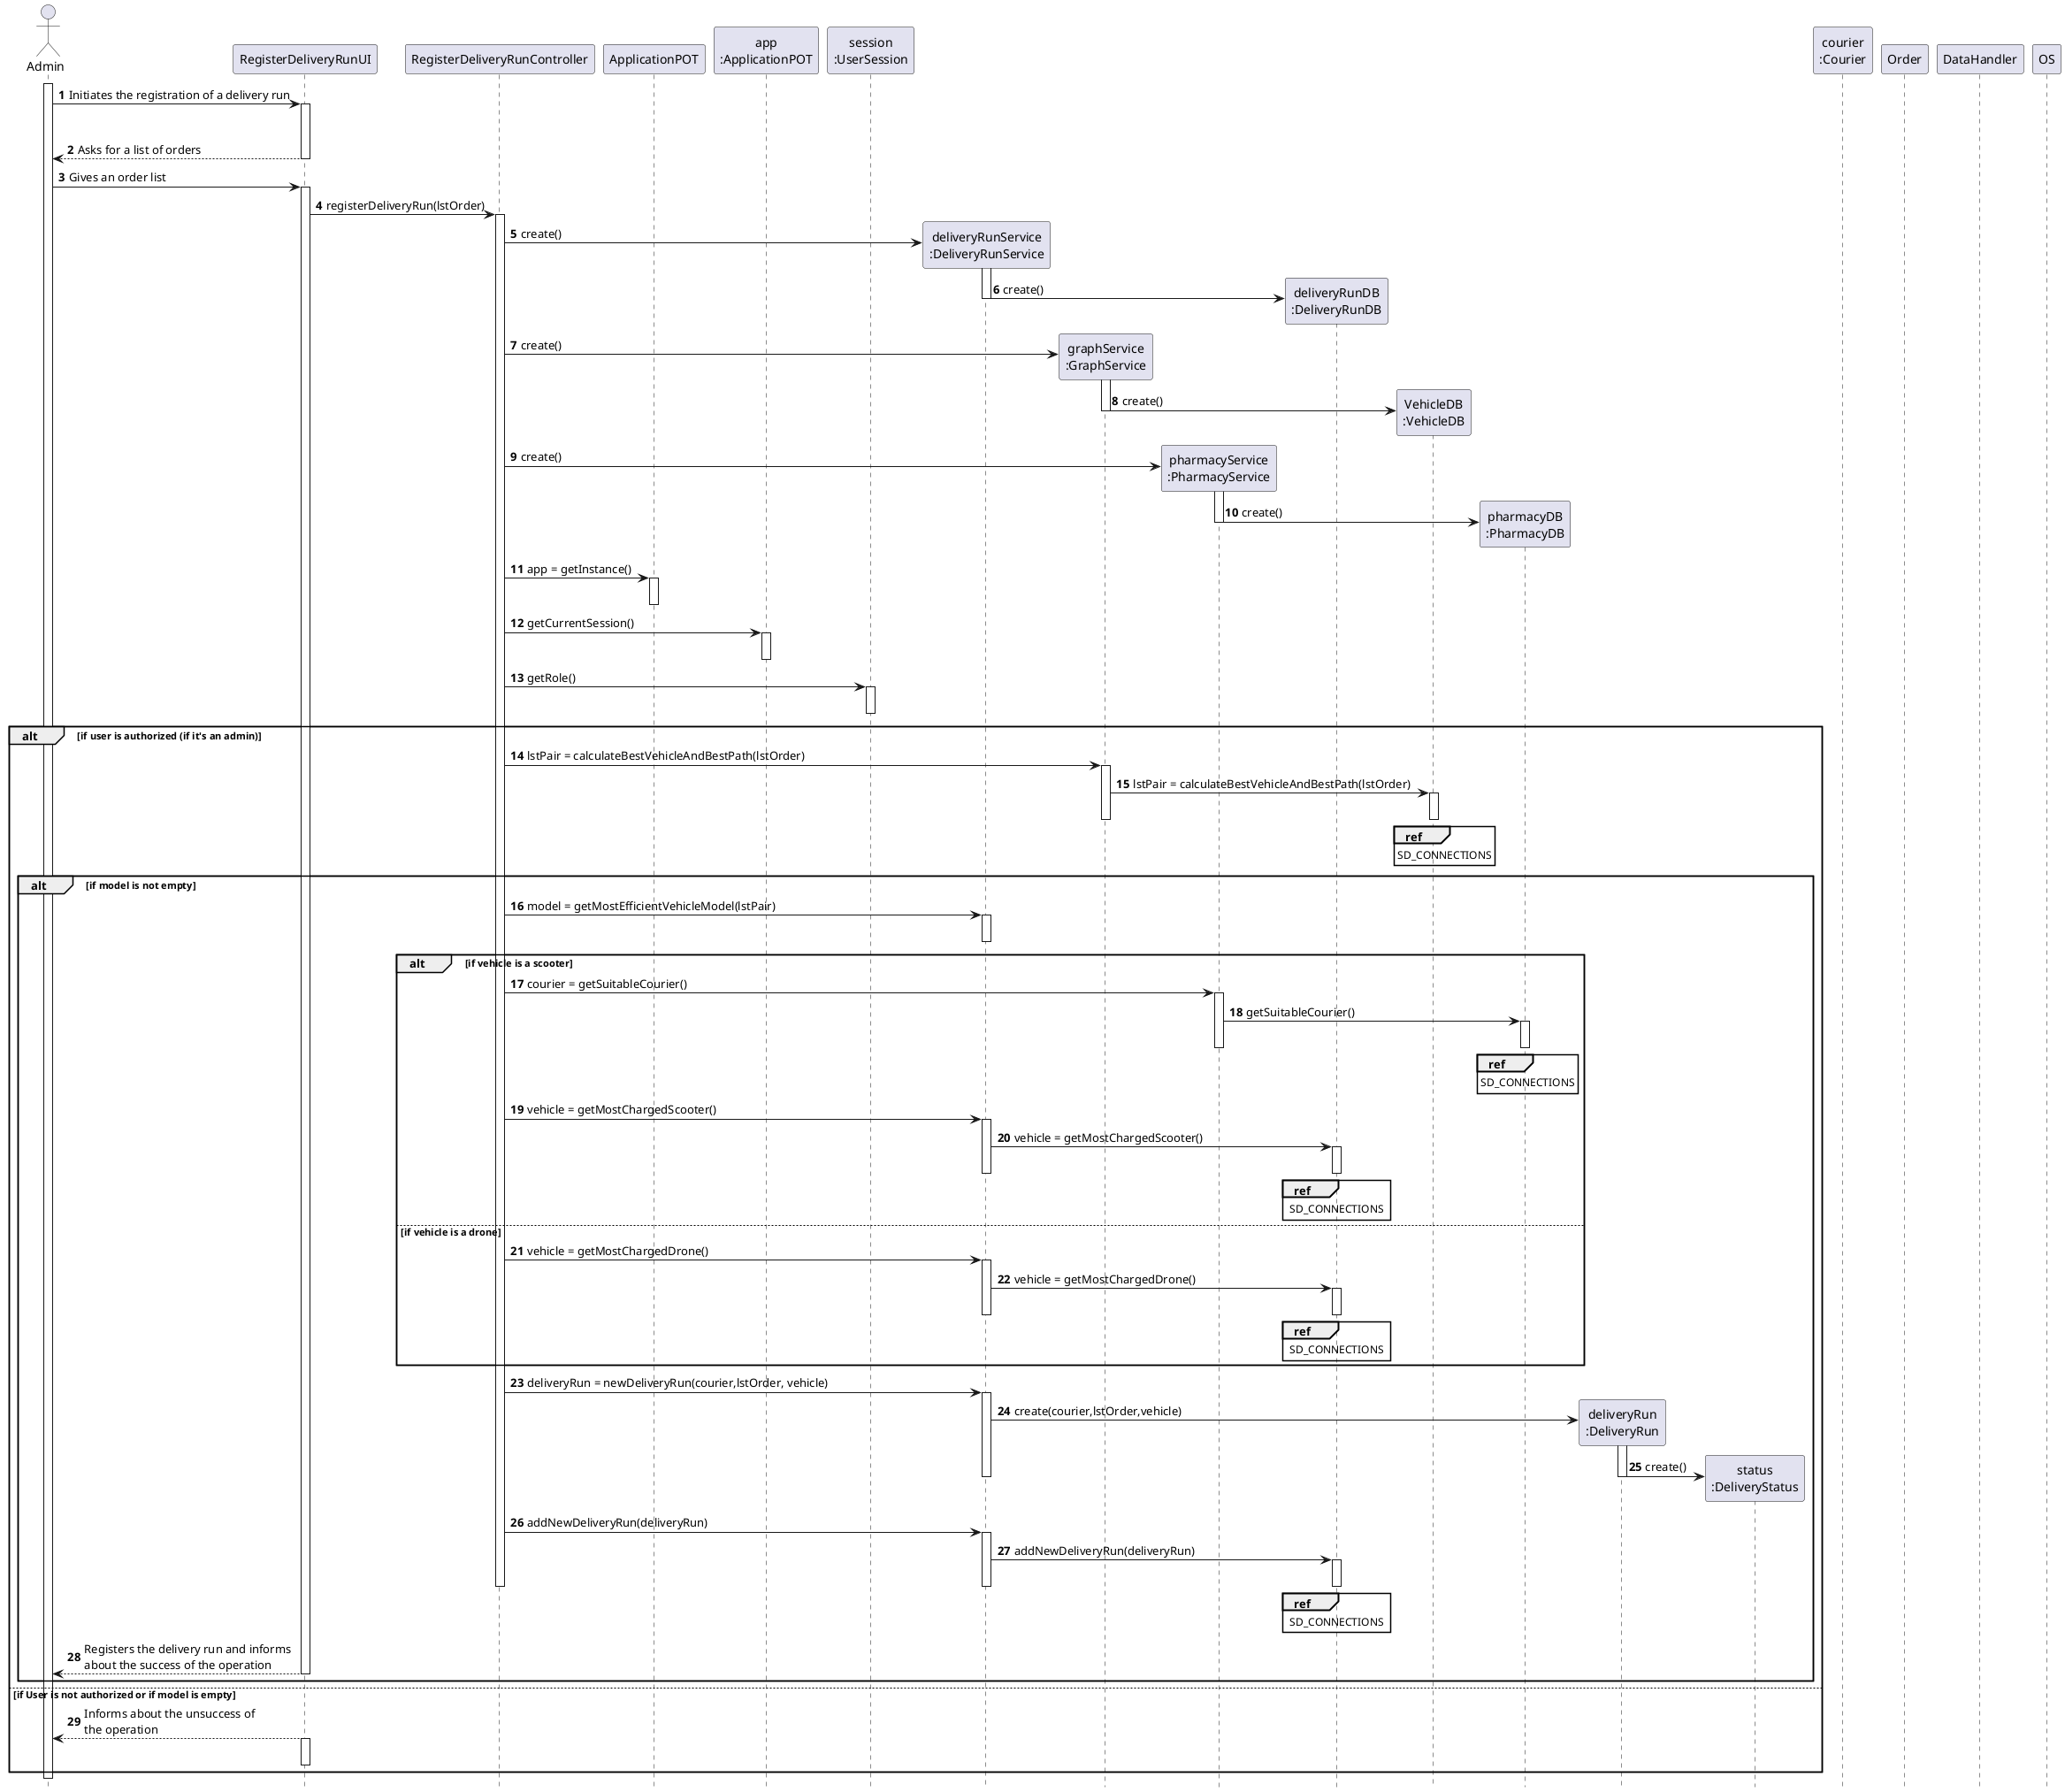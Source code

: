 ++@startuml
autonumber
hide footbox

actor "Admin" as U

participant "RegisterDeliveryRunUI" as UI
participant "RegisterDeliveryRunController" as CTRL
participant "ApplicationPOT" as _APP
participant "app\n:ApplicationPOT" as APP
participant "session\n:UserSession" as SESSION
participant "deliveryRunService\n:DeliveryRunService" as DRS
participant "graphService\n:GraphService" as GF
participant "pharmacyService\n:PharmacyService" as PS
participant "deliveryRunDB\n:DeliveryRunDB" as DB
participant "VehicleDB\n:VehicleDB" as GFDB
participant "pharmacyDB\n:PharmacyDB" as PDB
participant "deliveryRun\n:DeliveryRun" as DR
participant "status\n:DeliveryStatus" as DS

participant "courier\n:Courier" as C
participant "Order" as A

participant "DataHandler" as DH

activate U

U -> UI : Initiates the registration of a delivery run
activate UI







deactivate CTRL


UI --> U: Asks for a list of orders

deactivate UI




U -> UI : Gives an order list
activate UI
UI -> CTRL : registerDeliveryRun(lstOrder)
activate CTRL




CTRL -> DRS** : create()
activate DRS
DRS -> DB** : create()
deactivate DRS

CTRL -> GF** : create()
activate GF
GF -> GFDB** : create()
deactivate GF

CTRL -> PS** : create()
activate PS
PS -> PDB** : create()
deactivate PS


deactivate OS
CTRL -> _APP: app = getInstance()
activate _APP
deactivate _APP

CTRL -> APP : getCurrentSession()
activate APP
deactivate APP

CTRL -> SESSION : getRole()
activate SESSION
deactivate SESSION

alt if user is authorized (if it's an admin)


CTRL -> GF : lstPair = calculateBestVehicleAndBestPath(lstOrder)
activate GF
GF -> GFDB : lstPair = calculateBestVehicleAndBestPath(lstOrder)
activate GFDB
ref over GFDB
SD_CONNECTIONS
end ref
deactivate GF
deactivate GFDB


alt if model is not empty
CTRL -> DRS : model = getMostEfficientVehicleModel(lstPair)
activate DRS
deactivate DRS

alt if vehicle is a scooter


CTRL -> PS : courier = getSuitableCourier()
activate PS
PS -> PDB : getSuitableCourier()
activate PDB
ref over PDB
SD_CONNECTIONS
end ref
deactivate PS
deactivate PDB

CTRL -> DRS : vehicle = getMostChargedScooter()
activate DRS
DRS -> DB : vehicle = getMostChargedScooter()
activate DB
ref over DB
SD_CONNECTIONS
end ref
deactivate DRS
deactivate DB

else if vehicle is a drone

CTRL -> DRS : vehicle = getMostChargedDrone()
activate DRS
DRS -> DB : vehicle = getMostChargedDrone()
activate DB
ref over DB
SD_CONNECTIONS
end ref
deactivate DRS
deactivate DB

end

CTRL -> DRS : deliveryRun = newDeliveryRun(courier,lstOrder, vehicle)
activate DRS
DRS -> DR** : create(courier,lstOrder,vehicle)
activate DR
DR -> DS** : create()
deactivate DRS


deactivate DR

CTRL -> DRS : addNewDeliveryRun(deliveryRun)
activate DRS
DRS -> DB : addNewDeliveryRun(deliveryRun)
activate DB
deactivate DRS
ref over DB
SD_CONNECTIONS
end ref
deactivate DB


deactivate DB
deactivate DRS

deactivate CTRL

UI --> U : Registers the delivery run and informs\nabout the success of the operation
deactivate UI
end

else if User is not authorized or if model is empty


UI --> U : Informs about the unsuccess of\nthe operation
activate UI
deactivate UI
end








deactivate U


@enduml